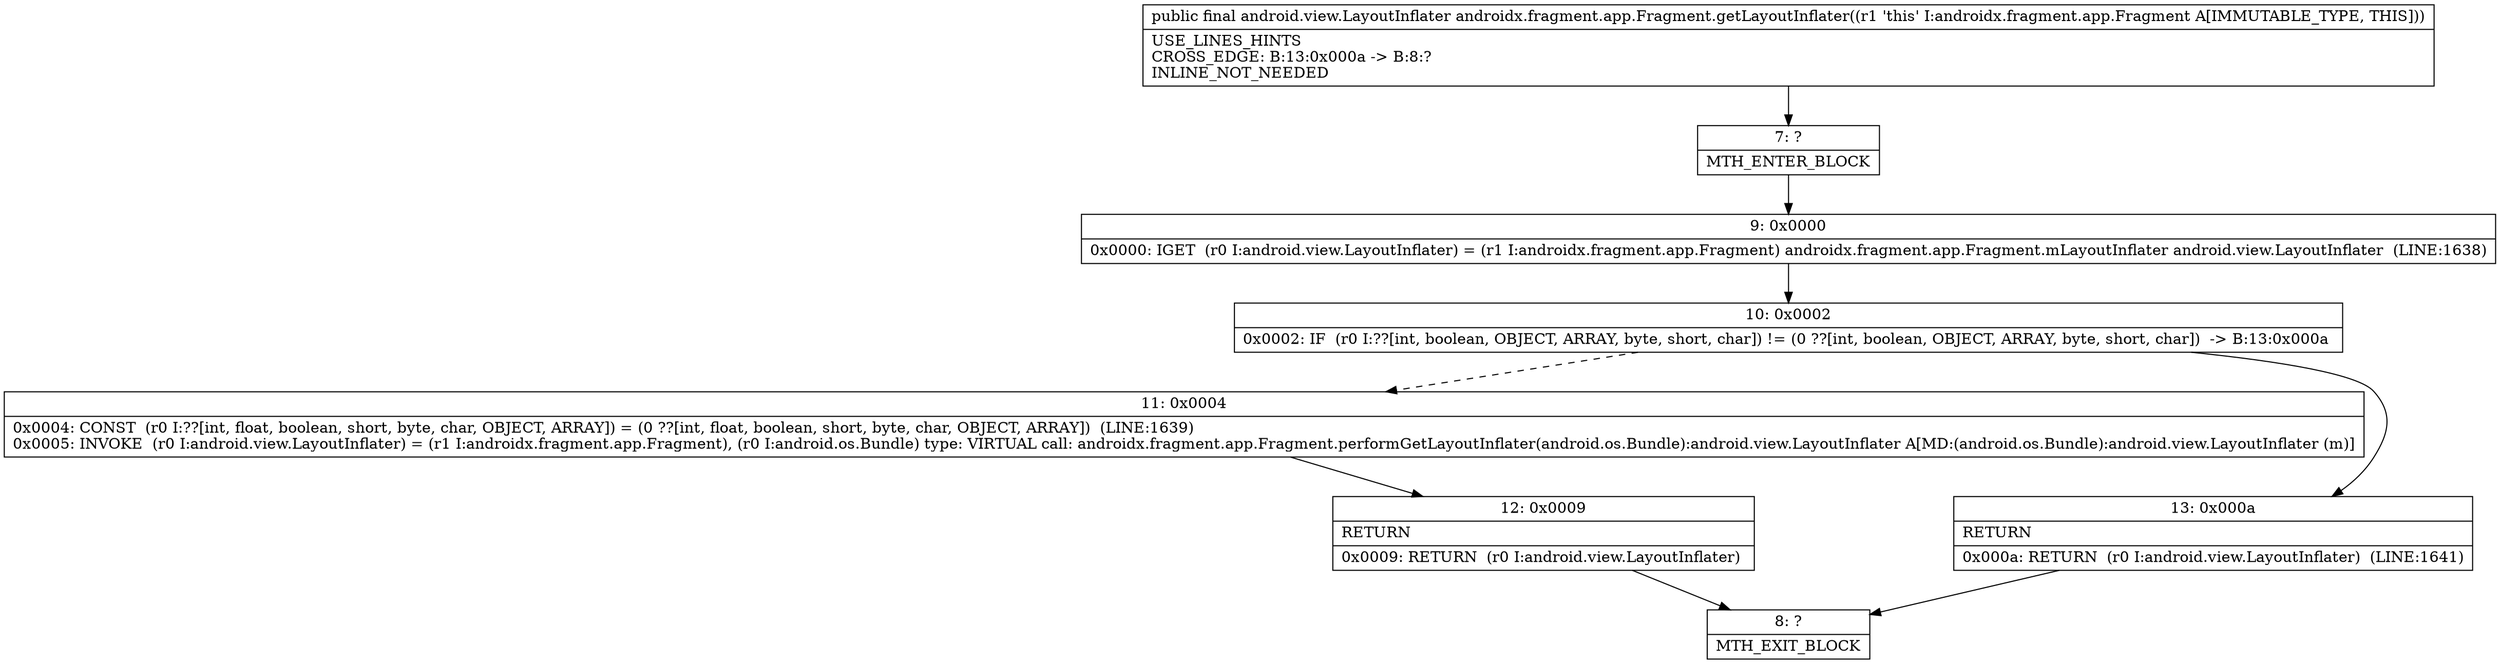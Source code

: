 digraph "CFG forandroidx.fragment.app.Fragment.getLayoutInflater()Landroid\/view\/LayoutInflater;" {
Node_7 [shape=record,label="{7\:\ ?|MTH_ENTER_BLOCK\l}"];
Node_9 [shape=record,label="{9\:\ 0x0000|0x0000: IGET  (r0 I:android.view.LayoutInflater) = (r1 I:androidx.fragment.app.Fragment) androidx.fragment.app.Fragment.mLayoutInflater android.view.LayoutInflater  (LINE:1638)\l}"];
Node_10 [shape=record,label="{10\:\ 0x0002|0x0002: IF  (r0 I:??[int, boolean, OBJECT, ARRAY, byte, short, char]) != (0 ??[int, boolean, OBJECT, ARRAY, byte, short, char])  \-\> B:13:0x000a \l}"];
Node_11 [shape=record,label="{11\:\ 0x0004|0x0004: CONST  (r0 I:??[int, float, boolean, short, byte, char, OBJECT, ARRAY]) = (0 ??[int, float, boolean, short, byte, char, OBJECT, ARRAY])  (LINE:1639)\l0x0005: INVOKE  (r0 I:android.view.LayoutInflater) = (r1 I:androidx.fragment.app.Fragment), (r0 I:android.os.Bundle) type: VIRTUAL call: androidx.fragment.app.Fragment.performGetLayoutInflater(android.os.Bundle):android.view.LayoutInflater A[MD:(android.os.Bundle):android.view.LayoutInflater (m)]\l}"];
Node_12 [shape=record,label="{12\:\ 0x0009|RETURN\l|0x0009: RETURN  (r0 I:android.view.LayoutInflater) \l}"];
Node_8 [shape=record,label="{8\:\ ?|MTH_EXIT_BLOCK\l}"];
Node_13 [shape=record,label="{13\:\ 0x000a|RETURN\l|0x000a: RETURN  (r0 I:android.view.LayoutInflater)  (LINE:1641)\l}"];
MethodNode[shape=record,label="{public final android.view.LayoutInflater androidx.fragment.app.Fragment.getLayoutInflater((r1 'this' I:androidx.fragment.app.Fragment A[IMMUTABLE_TYPE, THIS]))  | USE_LINES_HINTS\lCROSS_EDGE: B:13:0x000a \-\> B:8:?\lINLINE_NOT_NEEDED\l}"];
MethodNode -> Node_7;Node_7 -> Node_9;
Node_9 -> Node_10;
Node_10 -> Node_11[style=dashed];
Node_10 -> Node_13;
Node_11 -> Node_12;
Node_12 -> Node_8;
Node_13 -> Node_8;
}

